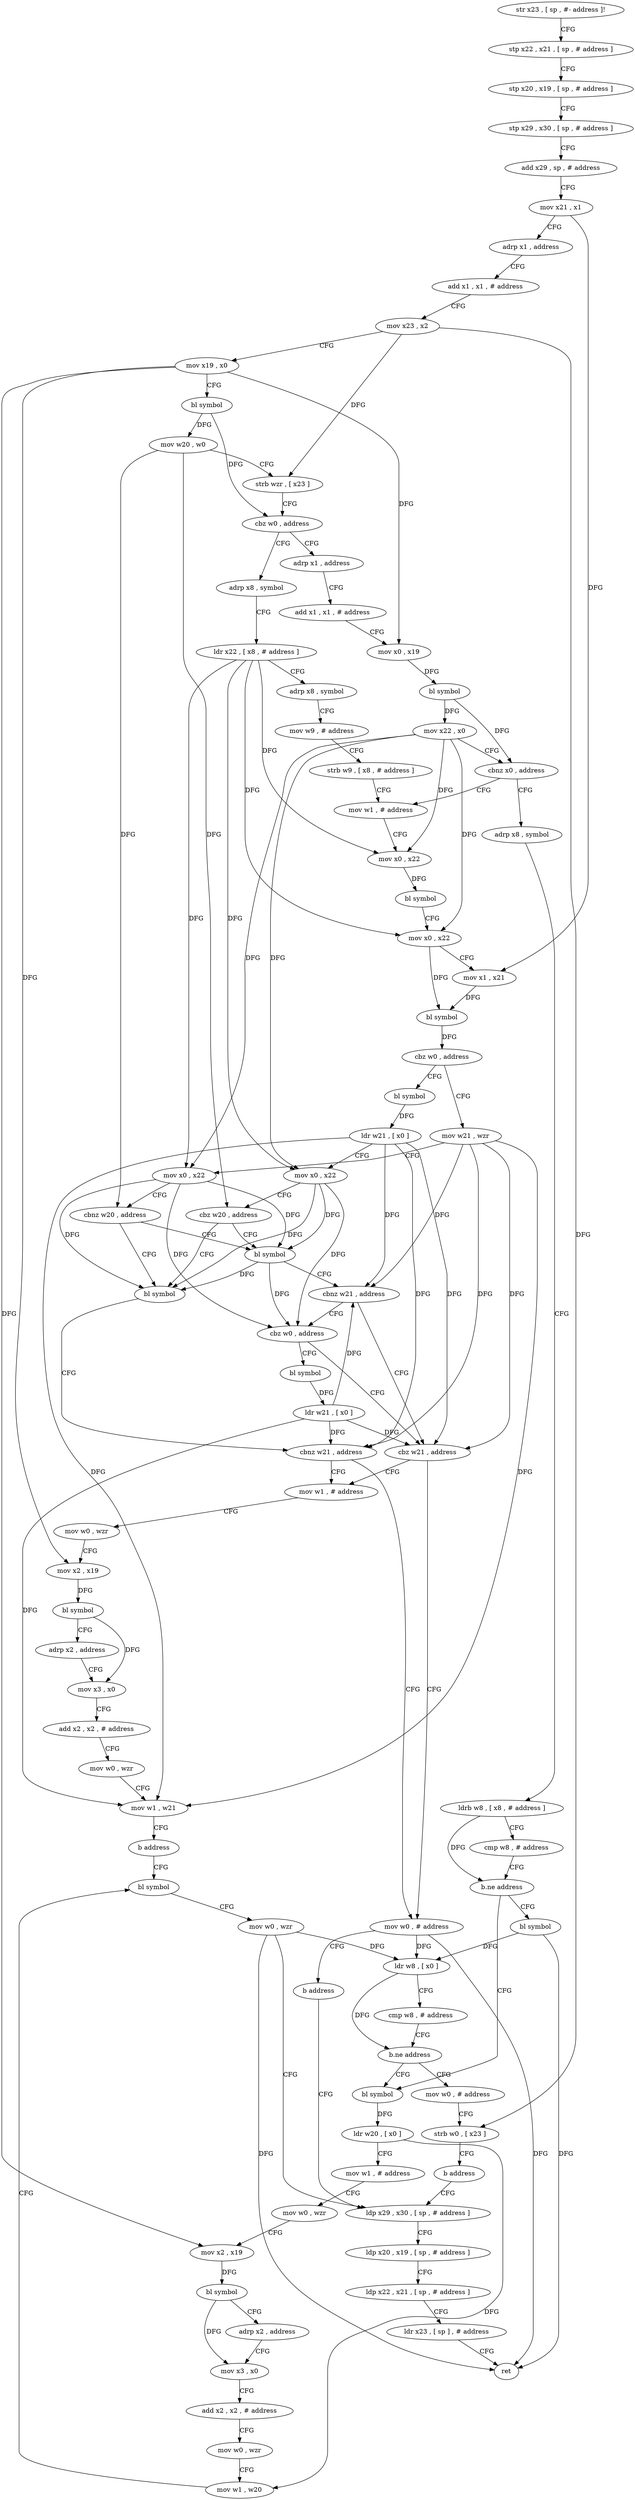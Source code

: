 digraph "func" {
"4204080" [label = "str x23 , [ sp , #- address ]!" ]
"4204084" [label = "stp x22 , x21 , [ sp , # address ]" ]
"4204088" [label = "stp x20 , x19 , [ sp , # address ]" ]
"4204092" [label = "stp x29 , x30 , [ sp , # address ]" ]
"4204096" [label = "add x29 , sp , # address" ]
"4204100" [label = "mov x21 , x1" ]
"4204104" [label = "adrp x1 , address" ]
"4204108" [label = "add x1 , x1 , # address" ]
"4204112" [label = "mov x23 , x2" ]
"4204116" [label = "mov x19 , x0" ]
"4204120" [label = "bl symbol" ]
"4204124" [label = "mov w20 , w0" ]
"4204128" [label = "strb wzr , [ x23 ]" ]
"4204132" [label = "cbz w0 , address" ]
"4204204" [label = "adrp x8 , symbol" ]
"4204136" [label = "adrp x1 , address" ]
"4204208" [label = "ldr x22 , [ x8 , # address ]" ]
"4204212" [label = "adrp x8 , symbol" ]
"4204216" [label = "mov w9 , # address" ]
"4204220" [label = "strb w9 , [ x8 , # address ]" ]
"4204224" [label = "mov w1 , # address" ]
"4204140" [label = "add x1 , x1 , # address" ]
"4204144" [label = "mov x0 , x19" ]
"4204148" [label = "bl symbol" ]
"4204152" [label = "mov x22 , x0" ]
"4204156" [label = "cbnz x0 , address" ]
"4204160" [label = "adrp x8 , symbol" ]
"4204332" [label = "mov w21 , wzr" ]
"4204336" [label = "mov x0 , x22" ]
"4204340" [label = "cbnz w20 , address" ]
"4204268" [label = "bl symbol" ]
"4204344" [label = "bl symbol" ]
"4204252" [label = "bl symbol" ]
"4204256" [label = "ldr w21 , [ x0 ]" ]
"4204260" [label = "mov x0 , x22" ]
"4204264" [label = "cbz w20 , address" ]
"4204228" [label = "mov x0 , x22" ]
"4204232" [label = "bl symbol" ]
"4204236" [label = "mov x0 , x22" ]
"4204240" [label = "mov x1 , x21" ]
"4204244" [label = "bl symbol" ]
"4204248" [label = "cbz w0 , address" ]
"4204164" [label = "ldrb w8 , [ x8 , # address ]" ]
"4204168" [label = "cmp w8 , # address" ]
"4204172" [label = "b.ne address" ]
"4204360" [label = "bl symbol" ]
"4204176" [label = "bl symbol" ]
"4204272" [label = "cbnz w21 , address" ]
"4204288" [label = "cbz w21 , address" ]
"4204276" [label = "cbz w0 , address" ]
"4204348" [label = "cbnz w21 , address" ]
"4204292" [label = "mov w1 , # address" ]
"4204352" [label = "mov w0 , # address" ]
"4204364" [label = "ldr w20 , [ x0 ]" ]
"4204368" [label = "mov w1 , # address" ]
"4204372" [label = "mov w0 , wzr" ]
"4204376" [label = "mov x2 , x19" ]
"4204380" [label = "bl symbol" ]
"4204384" [label = "adrp x2 , address" ]
"4204388" [label = "mov x3 , x0" ]
"4204392" [label = "add x2 , x2 , # address" ]
"4204396" [label = "mov w0 , wzr" ]
"4204400" [label = "mov w1 , w20" ]
"4204404" [label = "bl symbol" ]
"4204180" [label = "ldr w8 , [ x0 ]" ]
"4204184" [label = "cmp w8 , # address" ]
"4204188" [label = "b.ne address" ]
"4204192" [label = "mov w0 , # address" ]
"4204280" [label = "bl symbol" ]
"4204296" [label = "mov w0 , wzr" ]
"4204300" [label = "mov x2 , x19" ]
"4204304" [label = "bl symbol" ]
"4204308" [label = "adrp x2 , address" ]
"4204312" [label = "mov x3 , x0" ]
"4204316" [label = "add x2 , x2 , # address" ]
"4204320" [label = "mov w0 , wzr" ]
"4204324" [label = "mov w1 , w21" ]
"4204328" [label = "b address" ]
"4204356" [label = "b address" ]
"4204412" [label = "ldp x29 , x30 , [ sp , # address ]" ]
"4204196" [label = "strb w0 , [ x23 ]" ]
"4204200" [label = "b address" ]
"4204284" [label = "ldr w21 , [ x0 ]" ]
"4204408" [label = "mov w0 , wzr" ]
"4204416" [label = "ldp x20 , x19 , [ sp , # address ]" ]
"4204420" [label = "ldp x22 , x21 , [ sp , # address ]" ]
"4204424" [label = "ldr x23 , [ sp ] , # address" ]
"4204428" [label = "ret" ]
"4204080" -> "4204084" [ label = "CFG" ]
"4204084" -> "4204088" [ label = "CFG" ]
"4204088" -> "4204092" [ label = "CFG" ]
"4204092" -> "4204096" [ label = "CFG" ]
"4204096" -> "4204100" [ label = "CFG" ]
"4204100" -> "4204104" [ label = "CFG" ]
"4204100" -> "4204240" [ label = "DFG" ]
"4204104" -> "4204108" [ label = "CFG" ]
"4204108" -> "4204112" [ label = "CFG" ]
"4204112" -> "4204116" [ label = "CFG" ]
"4204112" -> "4204128" [ label = "DFG" ]
"4204112" -> "4204196" [ label = "DFG" ]
"4204116" -> "4204120" [ label = "CFG" ]
"4204116" -> "4204144" [ label = "DFG" ]
"4204116" -> "4204376" [ label = "DFG" ]
"4204116" -> "4204300" [ label = "DFG" ]
"4204120" -> "4204124" [ label = "DFG" ]
"4204120" -> "4204132" [ label = "DFG" ]
"4204124" -> "4204128" [ label = "CFG" ]
"4204124" -> "4204340" [ label = "DFG" ]
"4204124" -> "4204264" [ label = "DFG" ]
"4204128" -> "4204132" [ label = "CFG" ]
"4204132" -> "4204204" [ label = "CFG" ]
"4204132" -> "4204136" [ label = "CFG" ]
"4204204" -> "4204208" [ label = "CFG" ]
"4204136" -> "4204140" [ label = "CFG" ]
"4204208" -> "4204212" [ label = "CFG" ]
"4204208" -> "4204228" [ label = "DFG" ]
"4204208" -> "4204236" [ label = "DFG" ]
"4204208" -> "4204336" [ label = "DFG" ]
"4204208" -> "4204260" [ label = "DFG" ]
"4204212" -> "4204216" [ label = "CFG" ]
"4204216" -> "4204220" [ label = "CFG" ]
"4204220" -> "4204224" [ label = "CFG" ]
"4204224" -> "4204228" [ label = "CFG" ]
"4204140" -> "4204144" [ label = "CFG" ]
"4204144" -> "4204148" [ label = "DFG" ]
"4204148" -> "4204152" [ label = "DFG" ]
"4204148" -> "4204156" [ label = "DFG" ]
"4204152" -> "4204156" [ label = "CFG" ]
"4204152" -> "4204228" [ label = "DFG" ]
"4204152" -> "4204236" [ label = "DFG" ]
"4204152" -> "4204336" [ label = "DFG" ]
"4204152" -> "4204260" [ label = "DFG" ]
"4204156" -> "4204224" [ label = "CFG" ]
"4204156" -> "4204160" [ label = "CFG" ]
"4204160" -> "4204164" [ label = "CFG" ]
"4204332" -> "4204336" [ label = "CFG" ]
"4204332" -> "4204272" [ label = "DFG" ]
"4204332" -> "4204348" [ label = "DFG" ]
"4204332" -> "4204288" [ label = "DFG" ]
"4204332" -> "4204324" [ label = "DFG" ]
"4204336" -> "4204340" [ label = "CFG" ]
"4204336" -> "4204268" [ label = "DFG" ]
"4204336" -> "4204344" [ label = "DFG" ]
"4204336" -> "4204276" [ label = "DFG" ]
"4204340" -> "4204268" [ label = "CFG" ]
"4204340" -> "4204344" [ label = "CFG" ]
"4204268" -> "4204272" [ label = "CFG" ]
"4204268" -> "4204344" [ label = "DFG" ]
"4204268" -> "4204276" [ label = "DFG" ]
"4204344" -> "4204348" [ label = "CFG" ]
"4204252" -> "4204256" [ label = "DFG" ]
"4204256" -> "4204260" [ label = "CFG" ]
"4204256" -> "4204272" [ label = "DFG" ]
"4204256" -> "4204348" [ label = "DFG" ]
"4204256" -> "4204288" [ label = "DFG" ]
"4204256" -> "4204324" [ label = "DFG" ]
"4204260" -> "4204264" [ label = "CFG" ]
"4204260" -> "4204268" [ label = "DFG" ]
"4204260" -> "4204344" [ label = "DFG" ]
"4204260" -> "4204276" [ label = "DFG" ]
"4204264" -> "4204344" [ label = "CFG" ]
"4204264" -> "4204268" [ label = "CFG" ]
"4204228" -> "4204232" [ label = "DFG" ]
"4204232" -> "4204236" [ label = "CFG" ]
"4204236" -> "4204240" [ label = "CFG" ]
"4204236" -> "4204244" [ label = "DFG" ]
"4204240" -> "4204244" [ label = "DFG" ]
"4204244" -> "4204248" [ label = "DFG" ]
"4204248" -> "4204332" [ label = "CFG" ]
"4204248" -> "4204252" [ label = "CFG" ]
"4204164" -> "4204168" [ label = "CFG" ]
"4204164" -> "4204172" [ label = "DFG" ]
"4204168" -> "4204172" [ label = "CFG" ]
"4204172" -> "4204360" [ label = "CFG" ]
"4204172" -> "4204176" [ label = "CFG" ]
"4204360" -> "4204364" [ label = "DFG" ]
"4204176" -> "4204180" [ label = "DFG" ]
"4204176" -> "4204428" [ label = "DFG" ]
"4204272" -> "4204288" [ label = "CFG" ]
"4204272" -> "4204276" [ label = "CFG" ]
"4204288" -> "4204352" [ label = "CFG" ]
"4204288" -> "4204292" [ label = "CFG" ]
"4204276" -> "4204288" [ label = "CFG" ]
"4204276" -> "4204280" [ label = "CFG" ]
"4204348" -> "4204292" [ label = "CFG" ]
"4204348" -> "4204352" [ label = "CFG" ]
"4204292" -> "4204296" [ label = "CFG" ]
"4204352" -> "4204356" [ label = "CFG" ]
"4204352" -> "4204180" [ label = "DFG" ]
"4204352" -> "4204428" [ label = "DFG" ]
"4204364" -> "4204368" [ label = "CFG" ]
"4204364" -> "4204400" [ label = "DFG" ]
"4204368" -> "4204372" [ label = "CFG" ]
"4204372" -> "4204376" [ label = "CFG" ]
"4204376" -> "4204380" [ label = "DFG" ]
"4204380" -> "4204384" [ label = "CFG" ]
"4204380" -> "4204388" [ label = "DFG" ]
"4204384" -> "4204388" [ label = "CFG" ]
"4204388" -> "4204392" [ label = "CFG" ]
"4204392" -> "4204396" [ label = "CFG" ]
"4204396" -> "4204400" [ label = "CFG" ]
"4204400" -> "4204404" [ label = "CFG" ]
"4204404" -> "4204408" [ label = "CFG" ]
"4204180" -> "4204184" [ label = "CFG" ]
"4204180" -> "4204188" [ label = "DFG" ]
"4204184" -> "4204188" [ label = "CFG" ]
"4204188" -> "4204360" [ label = "CFG" ]
"4204188" -> "4204192" [ label = "CFG" ]
"4204192" -> "4204196" [ label = "CFG" ]
"4204280" -> "4204284" [ label = "DFG" ]
"4204296" -> "4204300" [ label = "CFG" ]
"4204300" -> "4204304" [ label = "DFG" ]
"4204304" -> "4204308" [ label = "CFG" ]
"4204304" -> "4204312" [ label = "DFG" ]
"4204308" -> "4204312" [ label = "CFG" ]
"4204312" -> "4204316" [ label = "CFG" ]
"4204316" -> "4204320" [ label = "CFG" ]
"4204320" -> "4204324" [ label = "CFG" ]
"4204324" -> "4204328" [ label = "CFG" ]
"4204328" -> "4204404" [ label = "CFG" ]
"4204356" -> "4204412" [ label = "CFG" ]
"4204412" -> "4204416" [ label = "CFG" ]
"4204196" -> "4204200" [ label = "CFG" ]
"4204200" -> "4204412" [ label = "CFG" ]
"4204284" -> "4204288" [ label = "DFG" ]
"4204284" -> "4204272" [ label = "DFG" ]
"4204284" -> "4204348" [ label = "DFG" ]
"4204284" -> "4204324" [ label = "DFG" ]
"4204408" -> "4204412" [ label = "CFG" ]
"4204408" -> "4204180" [ label = "DFG" ]
"4204408" -> "4204428" [ label = "DFG" ]
"4204416" -> "4204420" [ label = "CFG" ]
"4204420" -> "4204424" [ label = "CFG" ]
"4204424" -> "4204428" [ label = "CFG" ]
}
